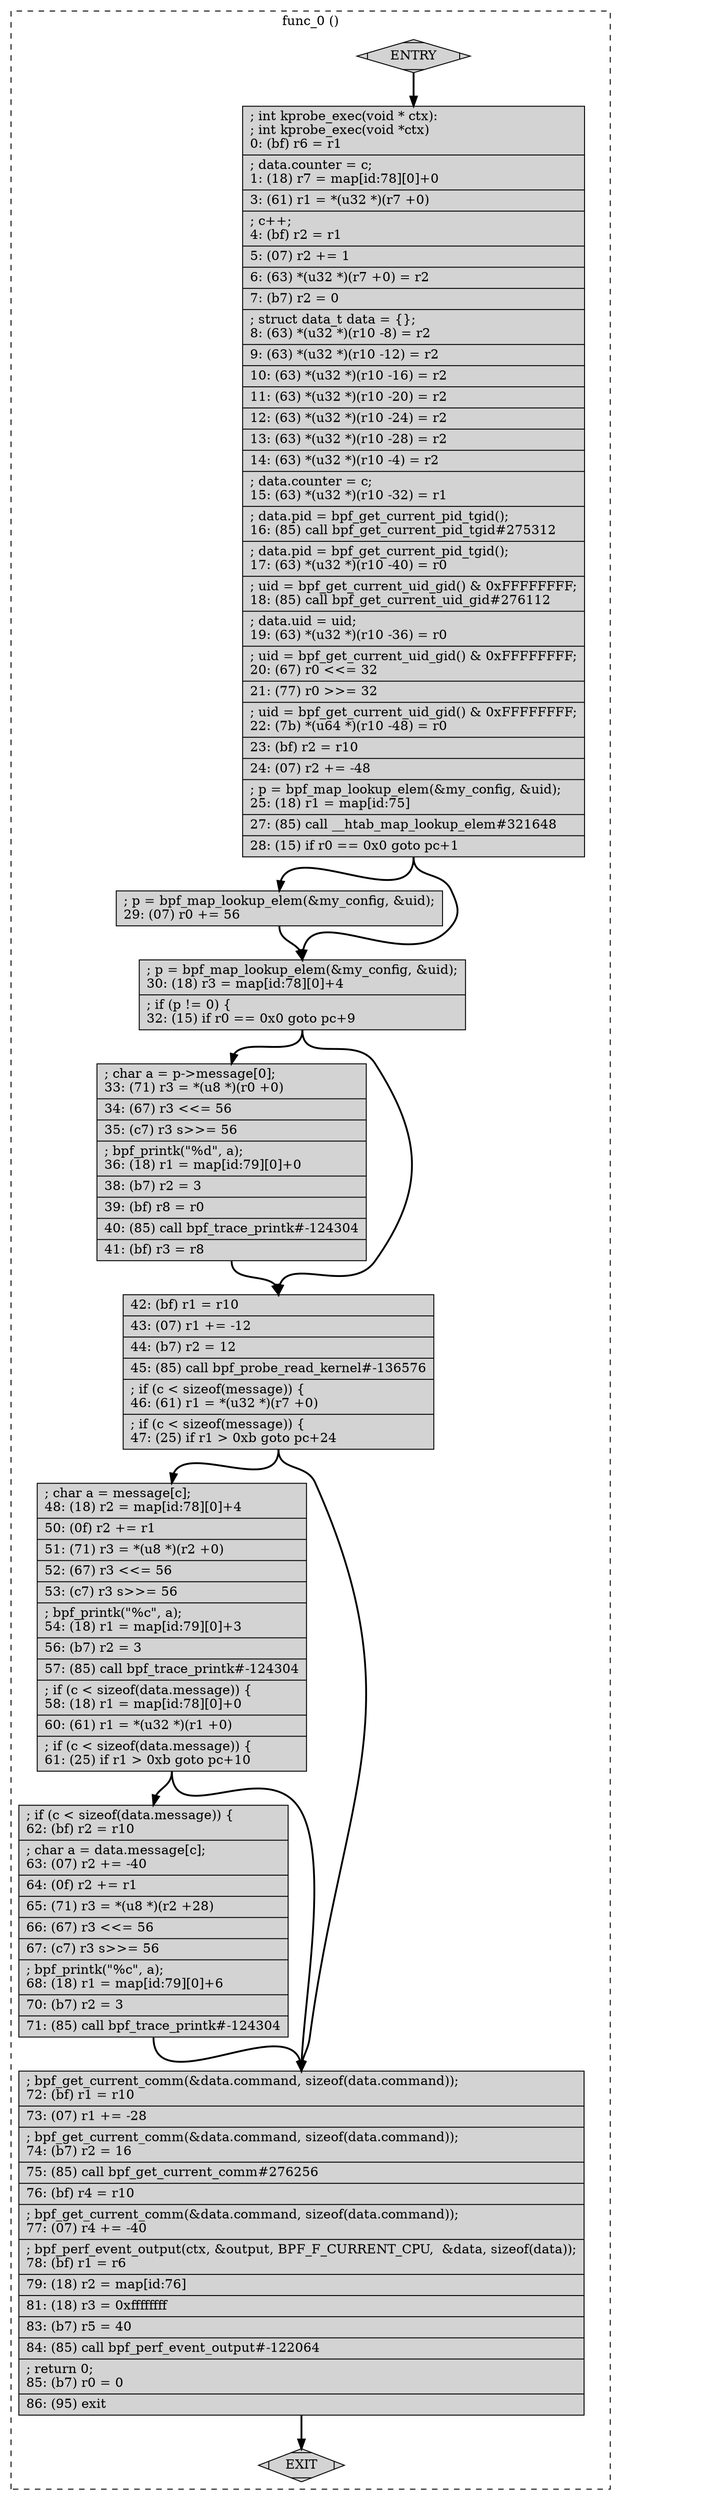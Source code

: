 digraph "DOT graph for eBPF program" {
subgraph "cluster_0" {
	style="dashed";
	color="black";
	label="func_0 ()";
	fn_0_bb_0 [shape=Mdiamond,style=filled,label="ENTRY"];

	fn_0_bb_2 [shape=record,style=filled,label="{\
; int kprobe_exec(void * ctx):\l\
; int\ kprobe_exec(void\ *ctx)\l\
0: (bf) r6 = r1\l\
| ; data.counter\ =\ c;\ \l\
1: (18) r7 = map[id:78][0]+0\l\
| 3: (61) r1 = *(u32 *)(r7 +0)\l\
| ; c++;\ \l\
4: (bf) r2 = r1\l\
| 5: (07) r2 += 1\l\
| 6: (63) *(u32 *)(r7 +0) = r2\l\
| 7: (b7) r2 = 0\l\
| ; struct\ data_t\ data\ =\ \{\};\ \l\
8: (63) *(u32 *)(r10 -8) = r2\l\
| 9: (63) *(u32 *)(r10 -12) = r2\l\
| 10: (63) *(u32 *)(r10 -16) = r2\l\
| 11: (63) *(u32 *)(r10 -20) = r2\l\
| 12: (63) *(u32 *)(r10 -24) = r2\l\
| 13: (63) *(u32 *)(r10 -28) = r2\l\
| 14: (63) *(u32 *)(r10 -4) = r2\l\
| ; data.counter\ =\ c;\ \l\
15: (63) *(u32 *)(r10 -32) = r1\l\
| ; data.pid\ =\ bpf_get_current_pid_tgid();\l\
16: (85) call bpf_get_current_pid_tgid#275312\l\
| ; data.pid\ =\ bpf_get_current_pid_tgid();\l\
17: (63) *(u32 *)(r10 -40) = r0\l\
| ; uid\ =\ bpf_get_current_uid_gid()\ &\ 0xFFFFFFFF;\l\
18: (85) call bpf_get_current_uid_gid#276112\l\
| ; data.uid\ =\ uid;\l\
19: (63) *(u32 *)(r10 -36) = r0\l\
| ; uid\ =\ bpf_get_current_uid_gid()\ &\ 0xFFFFFFFF;\l\
20: (67) r0 \<\<= 32\l\
| 21: (77) r0 \>\>= 32\l\
| ; uid\ =\ bpf_get_current_uid_gid()\ &\ 0xFFFFFFFF;\l\
22: (7b) *(u64 *)(r10 -48) = r0\l\
| 23: (bf) r2 = r10\l\
| 24: (07) r2 += -48\l\
| ; p\ =\ bpf_map_lookup_elem(&my_config,\ &uid);\l\
25: (18) r1 = map[id:75]\l\
| 27: (85) call __htab_map_lookup_elem#321648\l\
| 28: (15) if r0 == 0x0 goto pc+1\l\
}"];

	fn_0_bb_3 [shape=record,style=filled,label="{\
; p\ =\ bpf_map_lookup_elem(&my_config,\ &uid);\l\
29: (07) r0 += 56\l\
}"];

	fn_0_bb_4 [shape=record,style=filled,label="{\
; p\ =\ bpf_map_lookup_elem(&my_config,\ &uid);\l\
30: (18) r3 = map[id:78][0]+4\l\
| ; if\ (p\ !=\ 0)\ \{\l\
32: (15) if r0 == 0x0 goto pc+9\l\
}"];

	fn_0_bb_5 [shape=record,style=filled,label="{\
; char\ a\ =\ p-\>message[0];\l\
33: (71) r3 = *(u8 *)(r0 +0)\l\
| 34: (67) r3 \<\<= 56\l\
| 35: (c7) r3 s\>\>= 56\l\
| ; bpf_printk(\"%d\",\ a);\ \ \ \ \ \ \ \ \l\
36: (18) r1 = map[id:79][0]+0\l\
| 38: (b7) r2 = 3\l\
| 39: (bf) r8 = r0\l\
| 40: (85) call bpf_trace_printk#-124304\l\
| 41: (bf) r3 = r8\l\
}"];

	fn_0_bb_6 [shape=record,style=filled,label="{\
42: (bf) r1 = r10\l\
| 43: (07) r1 += -12\l\
| 44: (b7) r2 = 12\l\
| 45: (85) call bpf_probe_read_kernel#-136576\l\
| ; if\ (c\ \<\ sizeof(message))\ \{\l\
46: (61) r1 = *(u32 *)(r7 +0)\l\
| ; if\ (c\ \<\ sizeof(message))\ \{\l\
47: (25) if r1 \> 0xb goto pc+24\l\
}"];

	fn_0_bb_7 [shape=record,style=filled,label="{\
; char\ a\ =\ message[c];\l\
48: (18) r2 = map[id:78][0]+4\l\
| 50: (0f) r2 += r1\l\
| 51: (71) r3 = *(u8 *)(r2 +0)\l\
| 52: (67) r3 \<\<= 56\l\
| 53: (c7) r3 s\>\>= 56\l\
| ; bpf_printk(\"%c\",\ a);\l\
54: (18) r1 = map[id:79][0]+3\l\
| 56: (b7) r2 = 3\l\
| 57: (85) call bpf_trace_printk#-124304\l\
| ; if\ (c\ \<\ sizeof(data.message))\ \{\l\
58: (18) r1 = map[id:78][0]+0\l\
| 60: (61) r1 = *(u32 *)(r1 +0)\l\
| ; if\ (c\ \<\ sizeof(data.message))\ \{\l\
61: (25) if r1 \> 0xb goto pc+10\l\
}"];

	fn_0_bb_8 [shape=record,style=filled,label="{\
; if\ (c\ \<\ sizeof(data.message))\ \{\l\
62: (bf) r2 = r10\l\
| ; char\ a\ =\ data.message[c];\l\
63: (07) r2 += -40\l\
| 64: (0f) r2 += r1\l\
| 65: (71) r3 = *(u8 *)(r2 +28)\l\
| 66: (67) r3 \<\<= 56\l\
| 67: (c7) r3 s\>\>= 56\l\
| ; bpf_printk(\"%c\",\ a);\l\
68: (18) r1 = map[id:79][0]+6\l\
| 70: (b7) r2 = 3\l\
| 71: (85) call bpf_trace_printk#-124304\l\
}"];

	fn_0_bb_9 [shape=record,style=filled,label="{\
; bpf_get_current_comm(&data.command,\ sizeof(data.command));\l\
72: (bf) r1 = r10\l\
| 73: (07) r1 += -28\l\
| ; bpf_get_current_comm(&data.command,\ sizeof(data.command));\l\
74: (b7) r2 = 16\l\
| 75: (85) call bpf_get_current_comm#276256\l\
| 76: (bf) r4 = r10\l\
| ; bpf_get_current_comm(&data.command,\ sizeof(data.command));\l\
77: (07) r4 += -40\l\
| ; bpf_perf_event_output(ctx,\ &output,\ BPF_F_CURRENT_CPU,\ \ &data,\ sizeof(data));\l\
78: (bf) r1 = r6\l\
| 79: (18) r2 = map[id:76]\l\
| 81: (18) r3 = 0xffffffff\l\
| 83: (b7) r5 = 40\l\
| 84: (85) call bpf_perf_event_output#-122064\l\
| ; return\ 0;\l\
85: (b7) r0 = 0\l\
| 86: (95) exit\l\
}"];

	fn_0_bb_1 [shape=Mdiamond,style=filled,label="EXIT"];

	fn_0_bb_0:s -> fn_0_bb_2:n [style="solid,bold", color=black, weight=10, constraint=true];
	fn_0_bb_2:s -> fn_0_bb_3:n [style="solid,bold", color=black, weight=10, constraint=true];
	fn_0_bb_2:s -> fn_0_bb_4:n [style="solid,bold", color=black, weight=10, constraint=true];
	fn_0_bb_3:s -> fn_0_bb_4:n [style="solid,bold", color=black, weight=10, constraint=true];
	fn_0_bb_4:s -> fn_0_bb_5:n [style="solid,bold", color=black, weight=10, constraint=true];
	fn_0_bb_4:s -> fn_0_bb_6:n [style="solid,bold", color=black, weight=10, constraint=true];
	fn_0_bb_5:s -> fn_0_bb_6:n [style="solid,bold", color=black, weight=10, constraint=true];
	fn_0_bb_6:s -> fn_0_bb_7:n [style="solid,bold", color=black, weight=10, constraint=true];
	fn_0_bb_6:s -> fn_0_bb_9:n [style="solid,bold", color=black, weight=10, constraint=true];
	fn_0_bb_7:s -> fn_0_bb_8:n [style="solid,bold", color=black, weight=10, constraint=true];
	fn_0_bb_7:s -> fn_0_bb_9:n [style="solid,bold", color=black, weight=10, constraint=true];
	fn_0_bb_8:s -> fn_0_bb_9:n [style="solid,bold", color=black, weight=10, constraint=true];
	fn_0_bb_9:s -> fn_0_bb_1:n [style="solid,bold", color=black, weight=10, constraint=true];
	fn_0_bb_0:s -> fn_0_bb_1:n [style="invis", constraint=true];
}
}
